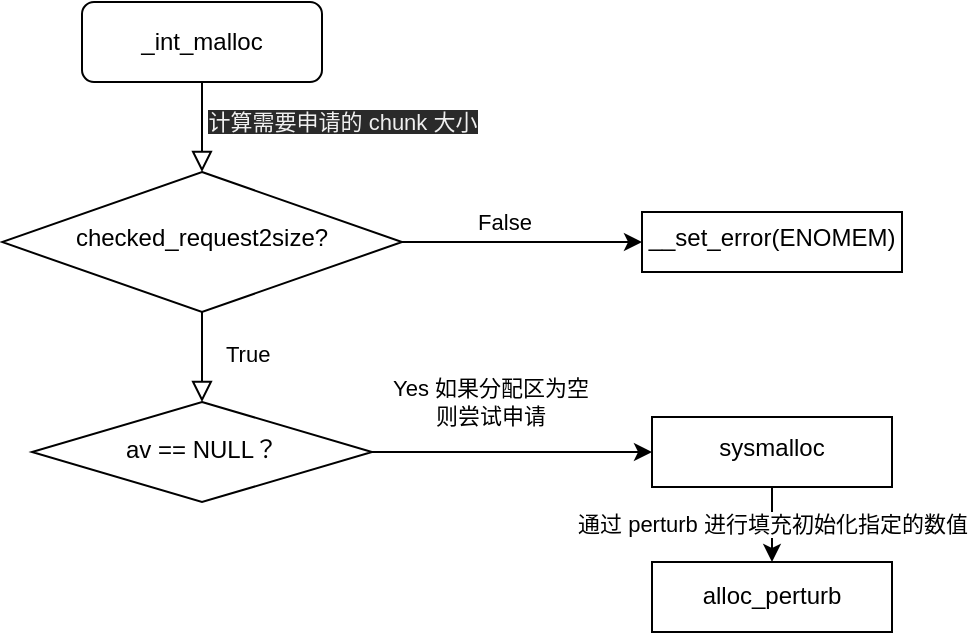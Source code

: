 <mxfile version="14.6.13" type="device"><diagram id="C5RBs43oDa-KdzZeNtuy" name="Page-1"><mxGraphModel dx="813" dy="501" grid="1" gridSize="10" guides="1" tooltips="1" connect="1" arrows="1" fold="1" page="1" pageScale="1" pageWidth="827" pageHeight="1169" math="0" shadow="0"><root><mxCell id="WIyWlLk6GJQsqaUBKTNV-0"/><mxCell id="WIyWlLk6GJQsqaUBKTNV-1" parent="WIyWlLk6GJQsqaUBKTNV-0"/><mxCell id="WIyWlLk6GJQsqaUBKTNV-2" value="&lt;meta charset=&quot;utf-8&quot;&gt;&lt;span style=&quot;color: rgb(240, 240, 240); font-family: helvetica; font-size: 11px; font-style: normal; font-weight: 400; letter-spacing: normal; text-align: left; text-indent: 0px; text-transform: none; word-spacing: 0px; background-color: rgb(42, 42, 42); display: inline; float: none;&quot;&gt;计算需要申请的 chunk 大小&lt;/span&gt;" style="rounded=0;html=1;jettySize=auto;orthogonalLoop=1;fontSize=11;endArrow=block;endFill=0;endSize=8;strokeWidth=1;shadow=0;labelBackgroundColor=none;edgeStyle=orthogonalEdgeStyle;" parent="WIyWlLk6GJQsqaUBKTNV-1" source="WIyWlLk6GJQsqaUBKTNV-3" target="WIyWlLk6GJQsqaUBKTNV-6" edge="1"><mxGeometry x="-0.111" y="70" relative="1" as="geometry"><mxPoint as="offset"/></mxGeometry></mxCell><mxCell id="WIyWlLk6GJQsqaUBKTNV-3" value="_int_malloc" style="rounded=1;whiteSpace=wrap;html=1;fontSize=12;glass=0;strokeWidth=1;shadow=0;" parent="WIyWlLk6GJQsqaUBKTNV-1" vertex="1"><mxGeometry x="160" y="80" width="120" height="40" as="geometry"/></mxCell><mxCell id="WIyWlLk6GJQsqaUBKTNV-4" value="True" style="rounded=0;html=1;jettySize=auto;orthogonalLoop=1;fontSize=11;endArrow=block;endFill=0;endSize=8;strokeWidth=1;shadow=0;labelBackgroundColor=none;edgeStyle=orthogonalEdgeStyle;align=left;entryX=0.5;entryY=0;entryDx=0;entryDy=0;" parent="WIyWlLk6GJQsqaUBKTNV-1" source="WIyWlLk6GJQsqaUBKTNV-6" target="5kO4DivLfU6_8C12rLUA-7" edge="1"><mxGeometry x="-0.091" y="10" relative="1" as="geometry"><mxPoint as="offset"/><mxPoint x="220" y="290" as="targetPoint"/></mxGeometry></mxCell><mxCell id="5kO4DivLfU6_8C12rLUA-5" value="" style="edgeStyle=orthogonalEdgeStyle;rounded=0;orthogonalLoop=1;jettySize=auto;html=1;" edge="1" parent="WIyWlLk6GJQsqaUBKTNV-1" source="WIyWlLk6GJQsqaUBKTNV-6" target="5kO4DivLfU6_8C12rLUA-4"><mxGeometry relative="1" as="geometry"/></mxCell><mxCell id="5kO4DivLfU6_8C12rLUA-6" value="False" style="edgeLabel;html=1;align=center;verticalAlign=middle;resizable=0;points=[];" vertex="1" connectable="0" parent="5kO4DivLfU6_8C12rLUA-5"><mxGeometry x="-0.293" y="-1" relative="1" as="geometry"><mxPoint x="8" y="-11" as="offset"/></mxGeometry></mxCell><mxCell id="WIyWlLk6GJQsqaUBKTNV-6" value="&lt;span style=&quot;text-align: left&quot;&gt;checked_request2size?&lt;br&gt;&lt;/span&gt;" style="rhombus;whiteSpace=wrap;html=1;shadow=0;fontFamily=Helvetica;fontSize=12;align=center;strokeWidth=1;spacing=6;spacingTop=-4;" parent="WIyWlLk6GJQsqaUBKTNV-1" vertex="1"><mxGeometry x="120" y="165" width="200" height="70" as="geometry"/></mxCell><mxCell id="5kO4DivLfU6_8C12rLUA-4" value="__set_error(ENOMEM)" style="whiteSpace=wrap;html=1;shadow=0;strokeWidth=1;spacing=6;spacingTop=-4;" vertex="1" parent="WIyWlLk6GJQsqaUBKTNV-1"><mxGeometry x="440" y="185" width="130" height="30" as="geometry"/></mxCell><mxCell id="5kO4DivLfU6_8C12rLUA-9" value="" style="edgeStyle=orthogonalEdgeStyle;rounded=0;orthogonalLoop=1;jettySize=auto;html=1;" edge="1" parent="WIyWlLk6GJQsqaUBKTNV-1" source="5kO4DivLfU6_8C12rLUA-7" target="5kO4DivLfU6_8C12rLUA-8"><mxGeometry relative="1" as="geometry"/></mxCell><mxCell id="5kO4DivLfU6_8C12rLUA-10" value="Yes 如果分配区为空&lt;br&gt;则尝试申请" style="edgeLabel;html=1;align=center;verticalAlign=middle;resizable=0;points=[];" vertex="1" connectable="0" parent="5kO4DivLfU6_8C12rLUA-9"><mxGeometry x="-0.2" y="-1" relative="1" as="geometry"><mxPoint x="3" y="-26" as="offset"/></mxGeometry></mxCell><mxCell id="5kO4DivLfU6_8C12rLUA-7" value="&lt;div style=&quot;line-height: 18px&quot;&gt;av == NULL？&lt;/div&gt;" style="rhombus;whiteSpace=wrap;html=1;shadow=0;fontFamily=Helvetica;fontSize=12;align=center;strokeWidth=1;spacing=6;spacingTop=-4;" vertex="1" parent="WIyWlLk6GJQsqaUBKTNV-1"><mxGeometry x="135" y="280" width="170" height="50" as="geometry"/></mxCell><mxCell id="5kO4DivLfU6_8C12rLUA-12" value="通过 perturb 进行填充初始化指定的数值" style="edgeStyle=orthogonalEdgeStyle;rounded=0;orthogonalLoop=1;jettySize=auto;html=1;" edge="1" parent="WIyWlLk6GJQsqaUBKTNV-1" source="5kO4DivLfU6_8C12rLUA-8" target="5kO4DivLfU6_8C12rLUA-11"><mxGeometry relative="1" as="geometry"/></mxCell><mxCell id="5kO4DivLfU6_8C12rLUA-8" value="sysmalloc" style="whiteSpace=wrap;html=1;shadow=0;strokeWidth=1;spacing=6;spacingTop=-4;" vertex="1" parent="WIyWlLk6GJQsqaUBKTNV-1"><mxGeometry x="445" y="287.5" width="120" height="35" as="geometry"/></mxCell><mxCell id="5kO4DivLfU6_8C12rLUA-11" value="&lt;div style=&quot;line-height: 18px&quot;&gt;alloc_perturb&lt;/div&gt;" style="whiteSpace=wrap;html=1;shadow=0;strokeWidth=1;spacing=6;spacingTop=-4;" vertex="1" parent="WIyWlLk6GJQsqaUBKTNV-1"><mxGeometry x="445" y="360" width="120" height="35" as="geometry"/></mxCell></root></mxGraphModel></diagram></mxfile>